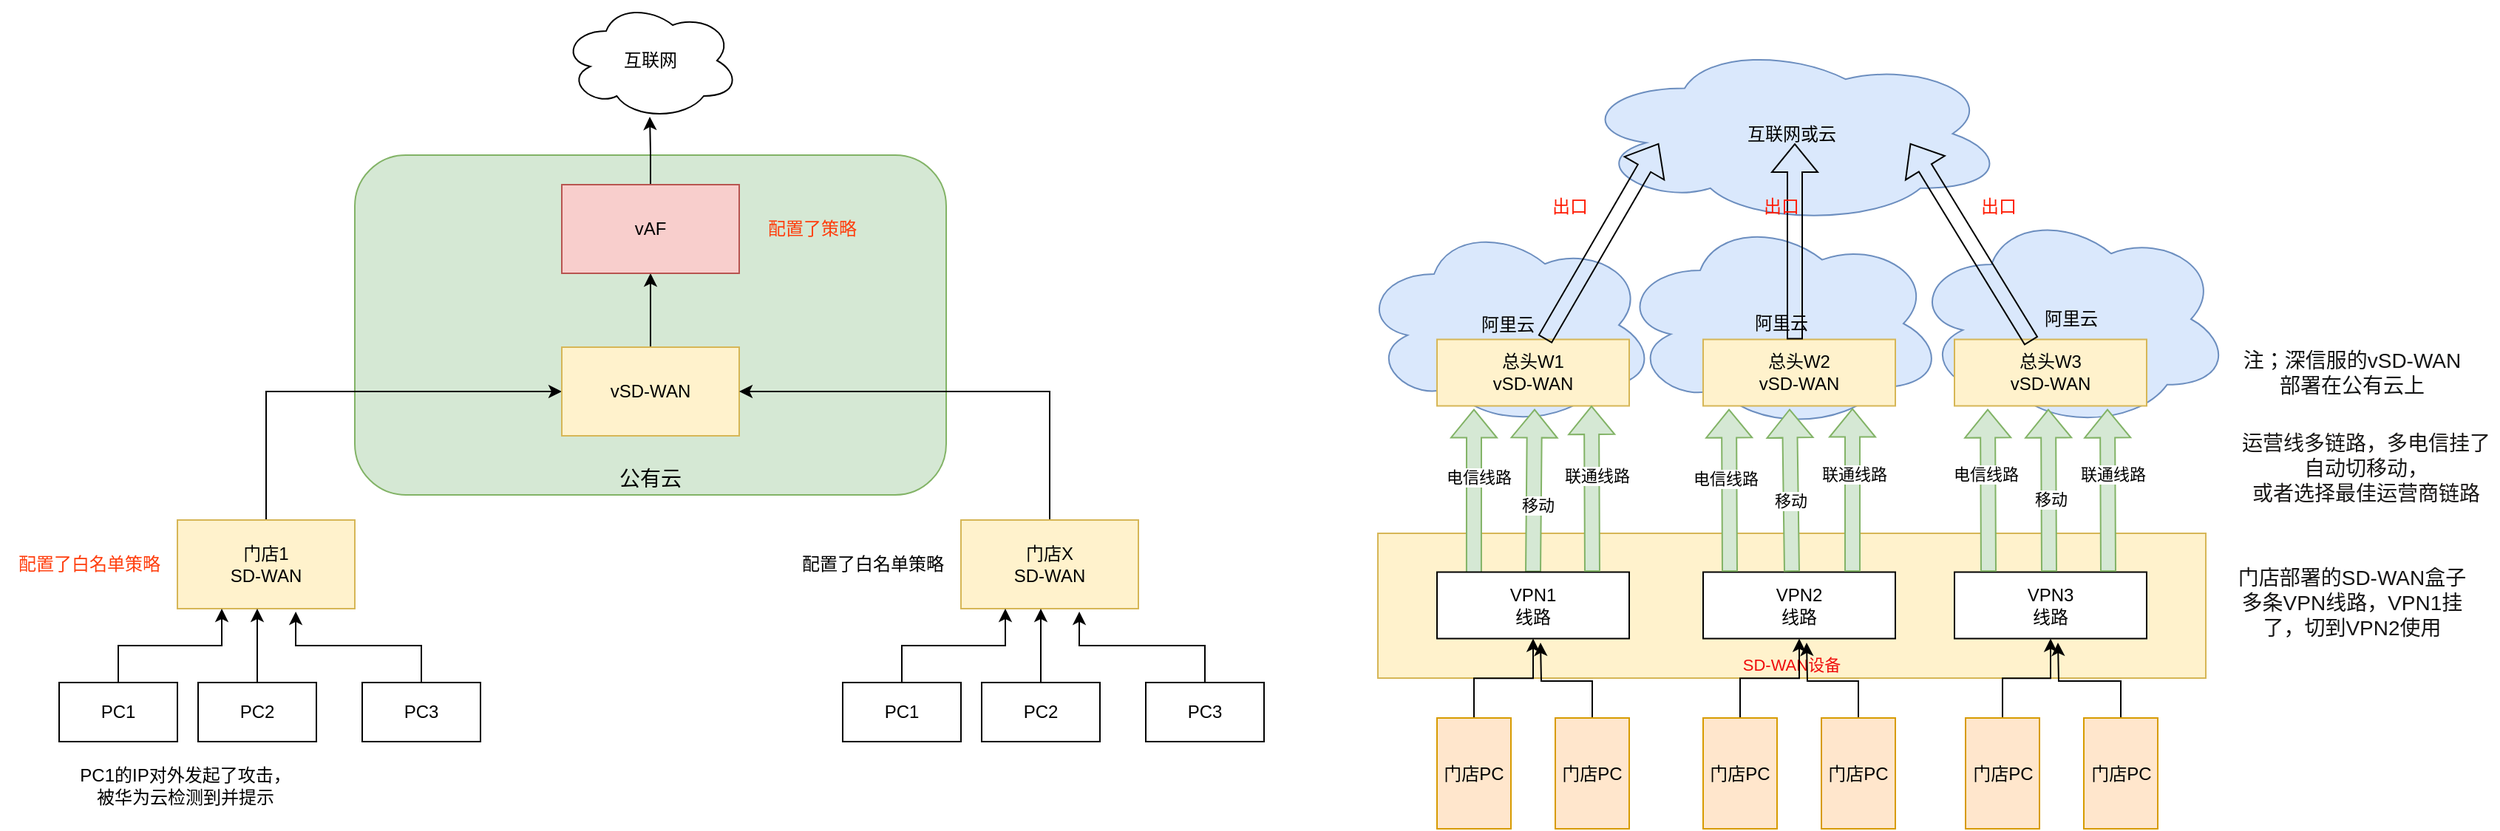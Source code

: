 <mxfile version="21.7.5" type="github">
  <diagram name="第 1 页" id="dxcAa4W-SWLmKXKb0Hz-">
    <mxGraphModel dx="2233" dy="1683" grid="1" gridSize="10" guides="1" tooltips="1" connect="1" arrows="1" fold="1" page="1" pageScale="1" pageWidth="827" pageHeight="1169" math="0" shadow="0">
      <root>
        <mxCell id="0" />
        <mxCell id="1" parent="0" />
        <mxCell id="29SdABc7wkxVLyjIRv6X-94" value="互联网或云" style="ellipse;shape=cloud;whiteSpace=wrap;html=1;fillColor=#dae8fc;strokeColor=#6c8ebf;" vertex="1" parent="1">
          <mxGeometry x="257" y="-1112" width="290" height="123" as="geometry" />
        </mxCell>
        <mxCell id="29SdABc7wkxVLyjIRv6X-90" value="阿里云" style="ellipse;shape=cloud;whiteSpace=wrap;html=1;verticalAlign=middle;fillColor=#dae8fc;strokeColor=#6c8ebf;" vertex="1" parent="1">
          <mxGeometry x="285" y="-994" width="220" height="144" as="geometry" />
        </mxCell>
        <mxCell id="29SdABc7wkxVLyjIRv6X-89" value="阿里云" style="ellipse;shape=cloud;whiteSpace=wrap;html=1;verticalAlign=middle;fillColor=#dae8fc;strokeColor=#6c8ebf;" vertex="1" parent="1">
          <mxGeometry x="483" y="-999" width="216" height="148" as="geometry" />
        </mxCell>
        <mxCell id="29SdABc7wkxVLyjIRv6X-83" value="阿里云" style="ellipse;shape=cloud;whiteSpace=wrap;html=1;verticalAlign=middle;fillColor=#dae8fc;strokeColor=#6c8ebf;" vertex="1" parent="1">
          <mxGeometry x="110" y="-990" width="200" height="138" as="geometry" />
        </mxCell>
        <mxCell id="29SdABc7wkxVLyjIRv6X-35" value="&lt;font color=&quot;#ef0b0b&quot; style=&quot;font-size: 11px;&quot;&gt;SD-WAN设备&lt;/font&gt;" style="rounded=0;whiteSpace=wrap;html=1;verticalAlign=bottom;fillColor=#fff2cc;strokeColor=#d6b656;fontSize=11;" vertex="1" parent="1">
          <mxGeometry x="122" y="-780" width="560" height="98" as="geometry" />
        </mxCell>
        <mxCell id="29SdABc7wkxVLyjIRv6X-17" value="&lt;font style=&quot;font-size: 14px;&quot;&gt;公有云&lt;/font&gt;" style="rounded=1;whiteSpace=wrap;html=1;verticalAlign=bottom;fillColor=#d5e8d4;strokeColor=#82b366;" vertex="1" parent="1">
          <mxGeometry x="-570" y="-1036" width="400" height="230" as="geometry" />
        </mxCell>
        <mxCell id="29SdABc7wkxVLyjIRv6X-15" style="edgeStyle=orthogonalEdgeStyle;rounded=0;orthogonalLoop=1;jettySize=auto;html=1;exitX=0.5;exitY=0;exitDx=0;exitDy=0;entryX=0;entryY=0.5;entryDx=0;entryDy=0;" edge="1" parent="1" source="29SdABc7wkxVLyjIRv6X-1" target="29SdABc7wkxVLyjIRv6X-13">
          <mxGeometry relative="1" as="geometry" />
        </mxCell>
        <mxCell id="29SdABc7wkxVLyjIRv6X-1" value="门店1&lt;br&gt;SD-WAN" style="rounded=0;whiteSpace=wrap;html=1;fillColor=#fff2cc;strokeColor=#d6b656;" vertex="1" parent="1">
          <mxGeometry x="-690" y="-789" width="120" height="60" as="geometry" />
        </mxCell>
        <mxCell id="29SdABc7wkxVLyjIRv6X-8" style="edgeStyle=orthogonalEdgeStyle;rounded=0;orthogonalLoop=1;jettySize=auto;html=1;exitX=0.5;exitY=0;exitDx=0;exitDy=0;entryX=0.25;entryY=1;entryDx=0;entryDy=0;" edge="1" parent="1" source="29SdABc7wkxVLyjIRv6X-2" target="29SdABc7wkxVLyjIRv6X-1">
          <mxGeometry relative="1" as="geometry" />
        </mxCell>
        <mxCell id="29SdABc7wkxVLyjIRv6X-2" value="PC1" style="rounded=0;whiteSpace=wrap;html=1;" vertex="1" parent="1">
          <mxGeometry x="-770" y="-679" width="80" height="40" as="geometry" />
        </mxCell>
        <mxCell id="29SdABc7wkxVLyjIRv6X-7" style="edgeStyle=orthogonalEdgeStyle;rounded=0;orthogonalLoop=1;jettySize=auto;html=1;exitX=0.5;exitY=0;exitDx=0;exitDy=0;entryX=0.45;entryY=1;entryDx=0;entryDy=0;entryPerimeter=0;" edge="1" parent="1" source="29SdABc7wkxVLyjIRv6X-3" target="29SdABc7wkxVLyjIRv6X-1">
          <mxGeometry relative="1" as="geometry" />
        </mxCell>
        <mxCell id="29SdABc7wkxVLyjIRv6X-3" value="PC2" style="rounded=0;whiteSpace=wrap;html=1;" vertex="1" parent="1">
          <mxGeometry x="-676" y="-679" width="80" height="40" as="geometry" />
        </mxCell>
        <mxCell id="29SdABc7wkxVLyjIRv6X-9" style="edgeStyle=orthogonalEdgeStyle;rounded=0;orthogonalLoop=1;jettySize=auto;html=1;exitX=0.5;exitY=0;exitDx=0;exitDy=0;entryX=0.667;entryY=1.033;entryDx=0;entryDy=0;entryPerimeter=0;" edge="1" parent="1" source="29SdABc7wkxVLyjIRv6X-4" target="29SdABc7wkxVLyjIRv6X-1">
          <mxGeometry relative="1" as="geometry" />
        </mxCell>
        <mxCell id="29SdABc7wkxVLyjIRv6X-4" value="PC3" style="rounded=0;whiteSpace=wrap;html=1;" vertex="1" parent="1">
          <mxGeometry x="-565" y="-679" width="80" height="40" as="geometry" />
        </mxCell>
        <mxCell id="29SdABc7wkxVLyjIRv6X-29" style="edgeStyle=orthogonalEdgeStyle;rounded=0;orthogonalLoop=1;jettySize=auto;html=1;exitX=0.5;exitY=0;exitDx=0;exitDy=0;" edge="1" parent="1" source="29SdABc7wkxVLyjIRv6X-13" target="29SdABc7wkxVLyjIRv6X-14">
          <mxGeometry relative="1" as="geometry" />
        </mxCell>
        <mxCell id="29SdABc7wkxVLyjIRv6X-13" value="vSD-WAN" style="rounded=0;whiteSpace=wrap;html=1;fillColor=#fff2cc;strokeColor=#d6b656;" vertex="1" parent="1">
          <mxGeometry x="-430" y="-906" width="120" height="60" as="geometry" />
        </mxCell>
        <mxCell id="29SdABc7wkxVLyjIRv6X-31" style="edgeStyle=orthogonalEdgeStyle;rounded=0;orthogonalLoop=1;jettySize=auto;html=1;exitX=0.5;exitY=0;exitDx=0;exitDy=0;entryX=0.496;entryY=0.975;entryDx=0;entryDy=0;entryPerimeter=0;" edge="1" parent="1" source="29SdABc7wkxVLyjIRv6X-14" target="29SdABc7wkxVLyjIRv6X-30">
          <mxGeometry relative="1" as="geometry" />
        </mxCell>
        <mxCell id="29SdABc7wkxVLyjIRv6X-14" value="vAF" style="rounded=0;whiteSpace=wrap;html=1;fillColor=#f8cecc;strokeColor=#b85450;" vertex="1" parent="1">
          <mxGeometry x="-430" y="-1016" width="120" height="60" as="geometry" />
        </mxCell>
        <mxCell id="29SdABc7wkxVLyjIRv6X-28" style="edgeStyle=orthogonalEdgeStyle;rounded=0;orthogonalLoop=1;jettySize=auto;html=1;exitX=0.5;exitY=0;exitDx=0;exitDy=0;entryX=1;entryY=0.5;entryDx=0;entryDy=0;" edge="1" parent="1" source="29SdABc7wkxVLyjIRv6X-19" target="29SdABc7wkxVLyjIRv6X-13">
          <mxGeometry relative="1" as="geometry" />
        </mxCell>
        <mxCell id="29SdABc7wkxVLyjIRv6X-19" value="门店X&lt;br&gt;SD-WAN" style="rounded=0;whiteSpace=wrap;html=1;fillColor=#fff2cc;strokeColor=#d6b656;" vertex="1" parent="1">
          <mxGeometry x="-160" y="-789" width="120" height="60" as="geometry" />
        </mxCell>
        <mxCell id="29SdABc7wkxVLyjIRv6X-20" style="edgeStyle=orthogonalEdgeStyle;rounded=0;orthogonalLoop=1;jettySize=auto;html=1;exitX=0.5;exitY=0;exitDx=0;exitDy=0;entryX=0.25;entryY=1;entryDx=0;entryDy=0;" edge="1" parent="1" source="29SdABc7wkxVLyjIRv6X-21" target="29SdABc7wkxVLyjIRv6X-19">
          <mxGeometry relative="1" as="geometry" />
        </mxCell>
        <mxCell id="29SdABc7wkxVLyjIRv6X-21" value="PC1" style="rounded=0;whiteSpace=wrap;html=1;" vertex="1" parent="1">
          <mxGeometry x="-240" y="-679" width="80" height="40" as="geometry" />
        </mxCell>
        <mxCell id="29SdABc7wkxVLyjIRv6X-22" style="edgeStyle=orthogonalEdgeStyle;rounded=0;orthogonalLoop=1;jettySize=auto;html=1;exitX=0.5;exitY=0;exitDx=0;exitDy=0;entryX=0.45;entryY=1;entryDx=0;entryDy=0;entryPerimeter=0;" edge="1" parent="1" source="29SdABc7wkxVLyjIRv6X-23" target="29SdABc7wkxVLyjIRv6X-19">
          <mxGeometry relative="1" as="geometry" />
        </mxCell>
        <mxCell id="29SdABc7wkxVLyjIRv6X-23" value="PC2" style="rounded=0;whiteSpace=wrap;html=1;" vertex="1" parent="1">
          <mxGeometry x="-146" y="-679" width="80" height="40" as="geometry" />
        </mxCell>
        <mxCell id="29SdABc7wkxVLyjIRv6X-24" style="edgeStyle=orthogonalEdgeStyle;rounded=0;orthogonalLoop=1;jettySize=auto;html=1;exitX=0.5;exitY=0;exitDx=0;exitDy=0;entryX=0.667;entryY=1.033;entryDx=0;entryDy=0;entryPerimeter=0;" edge="1" parent="1" source="29SdABc7wkxVLyjIRv6X-25" target="29SdABc7wkxVLyjIRv6X-19">
          <mxGeometry relative="1" as="geometry" />
        </mxCell>
        <mxCell id="29SdABc7wkxVLyjIRv6X-25" value="PC3" style="rounded=0;whiteSpace=wrap;html=1;" vertex="1" parent="1">
          <mxGeometry x="-35" y="-679" width="80" height="40" as="geometry" />
        </mxCell>
        <mxCell id="29SdABc7wkxVLyjIRv6X-26" value="配置了白名单策略" style="text;html=1;align=center;verticalAlign=middle;resizable=0;points=[];autosize=1;strokeColor=none;fillColor=none;" vertex="1" parent="1">
          <mxGeometry x="-280" y="-774" width="120" height="30" as="geometry" />
        </mxCell>
        <mxCell id="29SdABc7wkxVLyjIRv6X-30" value="互联网" style="ellipse;shape=cloud;whiteSpace=wrap;html=1;" vertex="1" parent="1">
          <mxGeometry x="-430" y="-1140" width="120" height="80" as="geometry" />
        </mxCell>
        <mxCell id="29SdABc7wkxVLyjIRv6X-32" value="配置了策略" style="text;html=1;align=center;verticalAlign=middle;resizable=0;points=[];autosize=1;strokeColor=none;fillColor=none;fontColor=#FF3D0D;" vertex="1" parent="1">
          <mxGeometry x="-301" y="-1001" width="80" height="30" as="geometry" />
        </mxCell>
        <mxCell id="29SdABc7wkxVLyjIRv6X-33" value="PC1的IP对外发起了攻击，&lt;br&gt;被华为云检测到并提示" style="text;html=1;align=center;verticalAlign=middle;resizable=0;points=[];autosize=1;" vertex="1" parent="1">
          <mxGeometry x="-770" y="-629" width="170" height="40" as="geometry" />
        </mxCell>
        <mxCell id="29SdABc7wkxVLyjIRv6X-34" value="配置了白名单策略" style="text;html=1;align=center;verticalAlign=middle;resizable=0;points=[];autosize=1;strokeColor=none;fillColor=none;fontColor=#FF3D0D;" vertex="1" parent="1">
          <mxGeometry x="-810" y="-774" width="120" height="30" as="geometry" />
        </mxCell>
        <mxCell id="29SdABc7wkxVLyjIRv6X-40" value="总头W1&lt;br style=&quot;border-color: var(--border-color);&quot;&gt;vSD-WAN" style="rounded=0;whiteSpace=wrap;html=1;fillColor=#fff2cc;strokeColor=#d6b656;" vertex="1" parent="1">
          <mxGeometry x="162" y="-911.25" width="130" height="45" as="geometry" />
        </mxCell>
        <mxCell id="29SdABc7wkxVLyjIRv6X-55" value="" style="shape=flexArrow;endArrow=classic;html=1;rounded=0;exitX=0.192;exitY=0.033;exitDx=0;exitDy=0;exitPerimeter=0;fillColor=#d5e8d4;strokeColor=#82b366;" edge="1" parent="1" source="29SdABc7wkxVLyjIRv6X-59">
          <mxGeometry width="50" height="50" relative="1" as="geometry">
            <mxPoint x="190" y="-713.26" as="sourcePoint" />
            <mxPoint x="187" y="-864.25" as="targetPoint" />
          </mxGeometry>
        </mxCell>
        <mxCell id="29SdABc7wkxVLyjIRv6X-73" value="电信线路" style="edgeLabel;html=1;align=center;verticalAlign=middle;resizable=0;points=[];" vertex="1" connectable="0" parent="29SdABc7wkxVLyjIRv6X-55">
          <mxGeometry x="0.272" y="-3" relative="1" as="geometry">
            <mxPoint y="5" as="offset" />
          </mxGeometry>
        </mxCell>
        <mxCell id="29SdABc7wkxVLyjIRv6X-57" value="" style="shape=flexArrow;endArrow=classic;html=1;rounded=0;exitX=0.5;exitY=0;exitDx=0;exitDy=0;fillColor=#d5e8d4;strokeColor=#82b366;" edge="1" parent="1" source="29SdABc7wkxVLyjIRv6X-59">
          <mxGeometry width="50" height="50" relative="1" as="geometry">
            <mxPoint x="228" y="-715.25" as="sourcePoint" />
            <mxPoint x="228" y="-864.25" as="targetPoint" />
          </mxGeometry>
        </mxCell>
        <mxCell id="29SdABc7wkxVLyjIRv6X-74" value="移动" style="edgeLabel;html=1;align=center;verticalAlign=middle;resizable=0;points=[];" vertex="1" connectable="0" parent="29SdABc7wkxVLyjIRv6X-57">
          <mxGeometry x="0.266" y="-2" relative="1" as="geometry">
            <mxPoint y="24" as="offset" />
          </mxGeometry>
        </mxCell>
        <mxCell id="29SdABc7wkxVLyjIRv6X-59" value="VPN1&lt;br&gt;线路" style="rounded=0;whiteSpace=wrap;html=1;" vertex="1" parent="1">
          <mxGeometry x="162" y="-753.75" width="130" height="45" as="geometry" />
        </mxCell>
        <mxCell id="29SdABc7wkxVLyjIRv6X-60" value="总头W2&lt;br style=&quot;border-color: var(--border-color);&quot;&gt;vSD-WAN" style="rounded=0;whiteSpace=wrap;html=1;fillColor=#fff2cc;strokeColor=#d6b656;" vertex="1" parent="1">
          <mxGeometry x="342" y="-911.25" width="130" height="45" as="geometry" />
        </mxCell>
        <mxCell id="29SdABc7wkxVLyjIRv6X-61" value="总头W3&lt;br&gt;vSD-WAN" style="rounded=0;whiteSpace=wrap;html=1;fillColor=#fff2cc;strokeColor=#d6b656;" vertex="1" parent="1">
          <mxGeometry x="512" y="-911.25" width="130" height="45" as="geometry" />
        </mxCell>
        <mxCell id="29SdABc7wkxVLyjIRv6X-62" value="VPN2&lt;br&gt;线路" style="rounded=0;whiteSpace=wrap;html=1;" vertex="1" parent="1">
          <mxGeometry x="342" y="-753.75" width="130" height="45" as="geometry" />
        </mxCell>
        <mxCell id="29SdABc7wkxVLyjIRv6X-63" value="VPN3&lt;br&gt;线路" style="rounded=0;whiteSpace=wrap;html=1;" vertex="1" parent="1">
          <mxGeometry x="512" y="-753.75" width="130" height="45" as="geometry" />
        </mxCell>
        <mxCell id="29SdABc7wkxVLyjIRv6X-64" value="" style="shape=flexArrow;endArrow=classic;html=1;rounded=0;fillColor=#d5e8d4;strokeColor=#82b366;" edge="1" parent="1">
          <mxGeometry width="50" height="50" relative="1" as="geometry">
            <mxPoint x="360" y="-754" as="sourcePoint" />
            <mxPoint x="359.5" y="-864.25" as="targetPoint" />
          </mxGeometry>
        </mxCell>
        <mxCell id="29SdABc7wkxVLyjIRv6X-77" value="电信线路" style="edgeLabel;html=1;align=center;verticalAlign=middle;resizable=0;points=[];" vertex="1" connectable="0" parent="29SdABc7wkxVLyjIRv6X-64">
          <mxGeometry x="0.315" y="-7" relative="1" as="geometry">
            <mxPoint x="-10" y="9" as="offset" />
          </mxGeometry>
        </mxCell>
        <mxCell id="29SdABc7wkxVLyjIRv6X-65" value="" style="shape=flexArrow;endArrow=classic;html=1;rounded=0;fillColor=#d5e8d4;strokeColor=#82b366;" edge="1" parent="1">
          <mxGeometry width="50" height="50" relative="1" as="geometry">
            <mxPoint x="402" y="-754" as="sourcePoint" />
            <mxPoint x="400.5" y="-864.25" as="targetPoint" />
          </mxGeometry>
        </mxCell>
        <mxCell id="29SdABc7wkxVLyjIRv6X-78" value="移动" style="edgeLabel;html=1;align=center;verticalAlign=middle;resizable=0;points=[];" vertex="1" connectable="0" parent="29SdABc7wkxVLyjIRv6X-65">
          <mxGeometry x="0.257" y="1" relative="1" as="geometry">
            <mxPoint x="1" y="21" as="offset" />
          </mxGeometry>
        </mxCell>
        <mxCell id="29SdABc7wkxVLyjIRv6X-67" value="" style="shape=flexArrow;endArrow=classic;html=1;rounded=0;fillColor=#d5e8d4;strokeColor=#82b366;" edge="1" parent="1">
          <mxGeometry width="50" height="50" relative="1" as="geometry">
            <mxPoint x="535" y="-754" as="sourcePoint" />
            <mxPoint x="534.5" y="-864.25" as="targetPoint" />
          </mxGeometry>
        </mxCell>
        <mxCell id="29SdABc7wkxVLyjIRv6X-80" value="电信线路" style="edgeLabel;html=1;align=center;verticalAlign=middle;resizable=0;points=[];" vertex="1" connectable="0" parent="29SdABc7wkxVLyjIRv6X-67">
          <mxGeometry x="0.293" y="2" relative="1" as="geometry">
            <mxPoint y="5" as="offset" />
          </mxGeometry>
        </mxCell>
        <mxCell id="29SdABc7wkxVLyjIRv6X-68" value="" style="shape=flexArrow;endArrow=classic;html=1;rounded=0;fillColor=#d5e8d4;strokeColor=#82b366;" edge="1" parent="1">
          <mxGeometry width="50" height="50" relative="1" as="geometry">
            <mxPoint x="576" y="-754" as="sourcePoint" />
            <mxPoint x="575.5" y="-864.25" as="targetPoint" />
          </mxGeometry>
        </mxCell>
        <mxCell id="29SdABc7wkxVLyjIRv6X-81" value="移动" style="edgeLabel;html=1;align=center;verticalAlign=middle;resizable=0;points=[];" vertex="1" connectable="0" parent="29SdABc7wkxVLyjIRv6X-68">
          <mxGeometry x="0.29" y="-2" relative="1" as="geometry">
            <mxPoint x="-1" y="22" as="offset" />
          </mxGeometry>
        </mxCell>
        <mxCell id="29SdABc7wkxVLyjIRv6X-70" value="" style="shape=flexArrow;endArrow=classic;html=1;rounded=0;fillColor=#d5e8d4;strokeColor=#82b366;" edge="1" parent="1">
          <mxGeometry width="50" height="50" relative="1" as="geometry">
            <mxPoint x="616" y="-754" as="sourcePoint" />
            <mxPoint x="615.5" y="-864.25" as="targetPoint" />
          </mxGeometry>
        </mxCell>
        <mxCell id="29SdABc7wkxVLyjIRv6X-82" value="联通线路" style="edgeLabel;html=1;align=center;verticalAlign=middle;resizable=0;points=[];" vertex="1" connectable="0" parent="29SdABc7wkxVLyjIRv6X-70">
          <mxGeometry x="0.246" relative="1" as="geometry">
            <mxPoint x="3" y="2" as="offset" />
          </mxGeometry>
        </mxCell>
        <mxCell id="29SdABc7wkxVLyjIRv6X-71" value="" style="shape=flexArrow;endArrow=classic;html=1;rounded=0;fillColor=#d5e8d4;strokeColor=#82b366;" edge="1" parent="1">
          <mxGeometry width="50" height="50" relative="1" as="geometry">
            <mxPoint x="443" y="-754" as="sourcePoint" />
            <mxPoint x="443" y="-864.75" as="targetPoint" />
          </mxGeometry>
        </mxCell>
        <mxCell id="29SdABc7wkxVLyjIRv6X-79" value="联通线路" style="edgeLabel;html=1;align=center;verticalAlign=middle;resizable=0;points=[];" vertex="1" connectable="0" parent="29SdABc7wkxVLyjIRv6X-71">
          <mxGeometry x="0.284" y="1" relative="1" as="geometry">
            <mxPoint x="2" y="5" as="offset" />
          </mxGeometry>
        </mxCell>
        <mxCell id="29SdABc7wkxVLyjIRv6X-91" value="" style="shape=flexArrow;endArrow=classic;html=1;rounded=0;" edge="1" parent="1">
          <mxGeometry width="50" height="50" relative="1" as="geometry">
            <mxPoint x="235" y="-911.25" as="sourcePoint" />
            <mxPoint x="312" y="-1044" as="targetPoint" />
          </mxGeometry>
        </mxCell>
        <mxCell id="29SdABc7wkxVLyjIRv6X-92" value="" style="shape=flexArrow;endArrow=classic;html=1;rounded=0;" edge="1" parent="1">
          <mxGeometry width="50" height="50" relative="1" as="geometry">
            <mxPoint x="404" y="-911.25" as="sourcePoint" />
            <mxPoint x="404" y="-1044" as="targetPoint" />
          </mxGeometry>
        </mxCell>
        <mxCell id="29SdABc7wkxVLyjIRv6X-93" value="" style="shape=flexArrow;endArrow=classic;html=1;rounded=0;" edge="1" parent="1">
          <mxGeometry width="50" height="50" relative="1" as="geometry">
            <mxPoint x="564" y="-910" as="sourcePoint" />
            <mxPoint x="482" y="-1044" as="targetPoint" />
          </mxGeometry>
        </mxCell>
        <mxCell id="29SdABc7wkxVLyjIRv6X-95" value="出口" style="text;html=1;strokeColor=none;fillColor=none;align=center;verticalAlign=middle;whiteSpace=wrap;rounded=0;fontColor=#FF1900;" vertex="1" parent="1">
          <mxGeometry x="222" y="-1016" width="60" height="30" as="geometry" />
        </mxCell>
        <mxCell id="29SdABc7wkxVLyjIRv6X-96" value="出口" style="text;html=1;strokeColor=none;fillColor=none;align=center;verticalAlign=middle;whiteSpace=wrap;rounded=0;fontColor=#FF1900;" vertex="1" parent="1">
          <mxGeometry x="365" y="-1016" width="60" height="30" as="geometry" />
        </mxCell>
        <mxCell id="29SdABc7wkxVLyjIRv6X-98" value="出口" style="text;html=1;strokeColor=none;fillColor=none;align=center;verticalAlign=middle;whiteSpace=wrap;rounded=0;fontColor=#FF1900;" vertex="1" parent="1">
          <mxGeometry x="512" y="-1016" width="60" height="30" as="geometry" />
        </mxCell>
        <mxCell id="29SdABc7wkxVLyjIRv6X-99" value="注；深信服的vSD-WAN部署在公有云上" style="text;html=1;strokeColor=none;fillColor=none;align=center;verticalAlign=middle;whiteSpace=wrap;rounded=0;fontColor=#141515;fontSize=14;" vertex="1" parent="1">
          <mxGeometry x="702" y="-906.75" width="158" height="36" as="geometry" />
        </mxCell>
        <mxCell id="29SdABc7wkxVLyjIRv6X-100" value="门店部署的SD-WAN盒子&lt;br&gt;多条VPN线路，VPN1挂了，切到VPN2使用" style="text;html=1;strokeColor=none;fillColor=none;align=center;verticalAlign=middle;whiteSpace=wrap;rounded=0;fontColor=#151414;fontSize=14;" vertex="1" parent="1">
          <mxGeometry x="702" y="-751" width="158" height="36" as="geometry" />
        </mxCell>
        <mxCell id="29SdABc7wkxVLyjIRv6X-101" value="运营线多链路，多电信挂了自动切移动，&lt;br&gt;或者选择最佳运营商链路" style="text;html=1;strokeColor=none;fillColor=none;align=center;verticalAlign=middle;whiteSpace=wrap;rounded=0;fontColor=#1b1918;fontSize=14;" vertex="1" parent="1">
          <mxGeometry x="701" y="-842" width="179" height="36" as="geometry" />
        </mxCell>
        <mxCell id="29SdABc7wkxVLyjIRv6X-112" style="edgeStyle=orthogonalEdgeStyle;rounded=0;orthogonalLoop=1;jettySize=auto;html=1;exitX=0.5;exitY=0;exitDx=0;exitDy=0;" edge="1" parent="1" source="29SdABc7wkxVLyjIRv6X-104" target="29SdABc7wkxVLyjIRv6X-62">
          <mxGeometry relative="1" as="geometry" />
        </mxCell>
        <mxCell id="29SdABc7wkxVLyjIRv6X-104" value="门店PC" style="rounded=0;whiteSpace=wrap;html=1;fillColor=#ffe6cc;strokeColor=#d79b00;" vertex="1" parent="1">
          <mxGeometry x="342" y="-655" width="50" height="75" as="geometry" />
        </mxCell>
        <mxCell id="29SdABc7wkxVLyjIRv6X-113" style="edgeStyle=orthogonalEdgeStyle;rounded=0;orthogonalLoop=1;jettySize=auto;html=1;exitX=0.5;exitY=0;exitDx=0;exitDy=0;" edge="1" parent="1" source="29SdABc7wkxVLyjIRv6X-105">
          <mxGeometry relative="1" as="geometry">
            <mxPoint x="412" y="-706" as="targetPoint" />
          </mxGeometry>
        </mxCell>
        <mxCell id="29SdABc7wkxVLyjIRv6X-105" value="门店PC" style="rounded=0;whiteSpace=wrap;html=1;fillColor=#ffe6cc;strokeColor=#d79b00;" vertex="1" parent="1">
          <mxGeometry x="422" y="-655" width="50" height="75" as="geometry" />
        </mxCell>
        <mxCell id="29SdABc7wkxVLyjIRv6X-110" style="edgeStyle=orthogonalEdgeStyle;rounded=0;orthogonalLoop=1;jettySize=auto;html=1;exitX=0.5;exitY=0;exitDx=0;exitDy=0;" edge="1" parent="1" source="29SdABc7wkxVLyjIRv6X-106" target="29SdABc7wkxVLyjIRv6X-59">
          <mxGeometry relative="1" as="geometry" />
        </mxCell>
        <mxCell id="29SdABc7wkxVLyjIRv6X-106" value="门店PC" style="rounded=0;whiteSpace=wrap;html=1;fillColor=#ffe6cc;strokeColor=#d79b00;" vertex="1" parent="1">
          <mxGeometry x="162" y="-655" width="50" height="75" as="geometry" />
        </mxCell>
        <mxCell id="29SdABc7wkxVLyjIRv6X-111" style="edgeStyle=orthogonalEdgeStyle;rounded=0;orthogonalLoop=1;jettySize=auto;html=1;exitX=0.5;exitY=0;exitDx=0;exitDy=0;" edge="1" parent="1" source="29SdABc7wkxVLyjIRv6X-107">
          <mxGeometry relative="1" as="geometry">
            <mxPoint x="232" y="-706" as="targetPoint" />
          </mxGeometry>
        </mxCell>
        <mxCell id="29SdABc7wkxVLyjIRv6X-107" value="门店PC" style="rounded=0;whiteSpace=wrap;html=1;fillColor=#ffe6cc;strokeColor=#d79b00;" vertex="1" parent="1">
          <mxGeometry x="242" y="-655" width="50" height="75" as="geometry" />
        </mxCell>
        <mxCell id="29SdABc7wkxVLyjIRv6X-114" style="edgeStyle=orthogonalEdgeStyle;rounded=0;orthogonalLoop=1;jettySize=auto;html=1;exitX=0.5;exitY=0;exitDx=0;exitDy=0;entryX=0.5;entryY=1;entryDx=0;entryDy=0;" edge="1" parent="1" source="29SdABc7wkxVLyjIRv6X-108" target="29SdABc7wkxVLyjIRv6X-63">
          <mxGeometry relative="1" as="geometry" />
        </mxCell>
        <mxCell id="29SdABc7wkxVLyjIRv6X-108" value="门店PC" style="rounded=0;whiteSpace=wrap;html=1;fillColor=#ffe6cc;strokeColor=#d79b00;" vertex="1" parent="1">
          <mxGeometry x="519.5" y="-655" width="50" height="75" as="geometry" />
        </mxCell>
        <mxCell id="29SdABc7wkxVLyjIRv6X-115" style="edgeStyle=orthogonalEdgeStyle;rounded=0;orthogonalLoop=1;jettySize=auto;html=1;exitX=0.5;exitY=0;exitDx=0;exitDy=0;" edge="1" parent="1" source="29SdABc7wkxVLyjIRv6X-109">
          <mxGeometry relative="1" as="geometry">
            <mxPoint x="582" y="-706" as="targetPoint" />
          </mxGeometry>
        </mxCell>
        <mxCell id="29SdABc7wkxVLyjIRv6X-109" value="门店PC" style="rounded=0;whiteSpace=wrap;html=1;fillColor=#ffe6cc;strokeColor=#d79b00;" vertex="1" parent="1">
          <mxGeometry x="599.5" y="-655" width="50" height="75" as="geometry" />
        </mxCell>
        <mxCell id="29SdABc7wkxVLyjIRv6X-116" value="" style="shape=flexArrow;endArrow=classic;html=1;rounded=0;fillColor=#d5e8d4;strokeColor=#82b366;" edge="1" parent="1">
          <mxGeometry width="50" height="50" relative="1" as="geometry">
            <mxPoint x="267" y="-754" as="sourcePoint" />
            <mxPoint x="266.5" y="-866.5" as="targetPoint" />
          </mxGeometry>
        </mxCell>
        <mxCell id="29SdABc7wkxVLyjIRv6X-117" value="联通线路" style="edgeLabel;html=1;align=center;verticalAlign=middle;resizable=0;points=[];" vertex="1" connectable="0" parent="29SdABc7wkxVLyjIRv6X-116">
          <mxGeometry x="0.284" y="1" relative="1" as="geometry">
            <mxPoint x="4" y="7" as="offset" />
          </mxGeometry>
        </mxCell>
      </root>
    </mxGraphModel>
  </diagram>
</mxfile>
